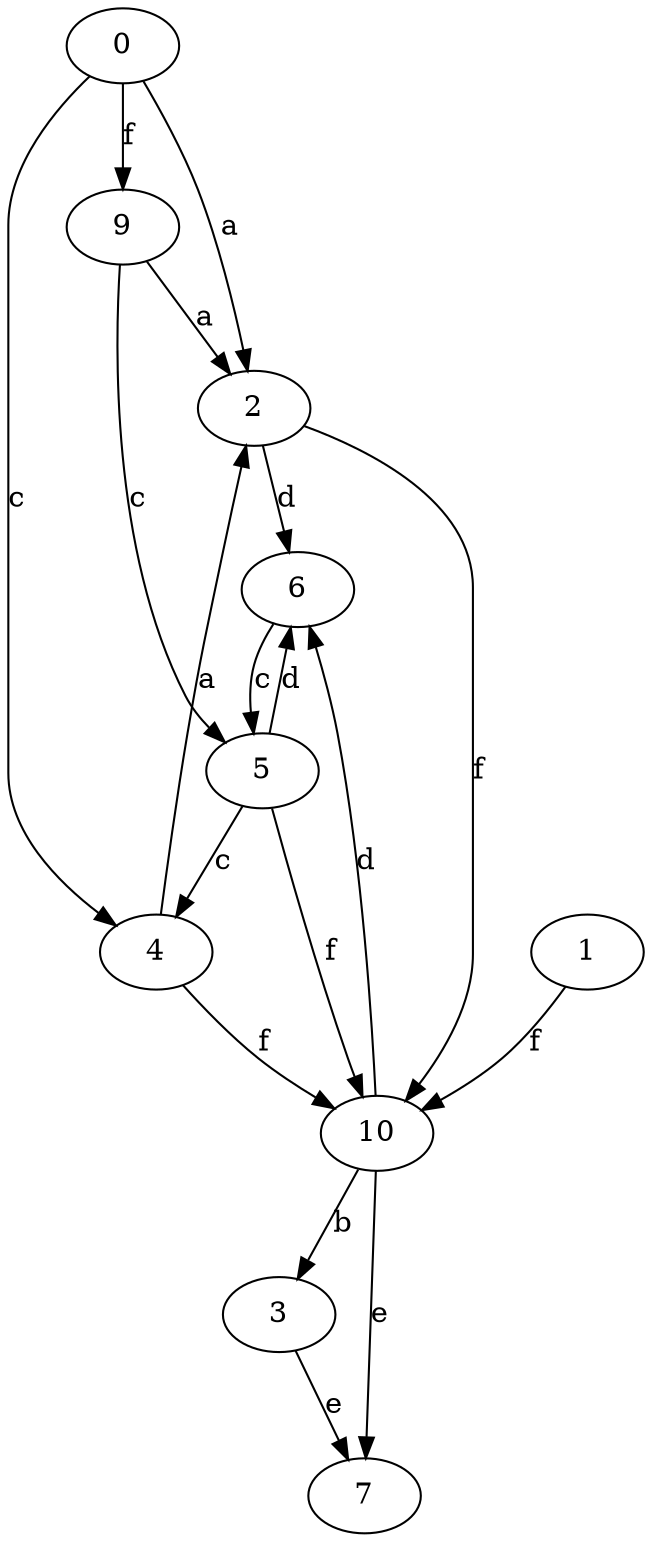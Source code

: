 strict digraph  {
0;
1;
2;
3;
4;
5;
6;
7;
9;
10;
0 -> 2  [label=a];
0 -> 4  [label=c];
0 -> 9  [label=f];
1 -> 10  [label=f];
2 -> 6  [label=d];
2 -> 10  [label=f];
3 -> 7  [label=e];
4 -> 2  [label=a];
4 -> 10  [label=f];
5 -> 4  [label=c];
5 -> 6  [label=d];
5 -> 10  [label=f];
6 -> 5  [label=c];
9 -> 2  [label=a];
9 -> 5  [label=c];
10 -> 3  [label=b];
10 -> 6  [label=d];
10 -> 7  [label=e];
}
